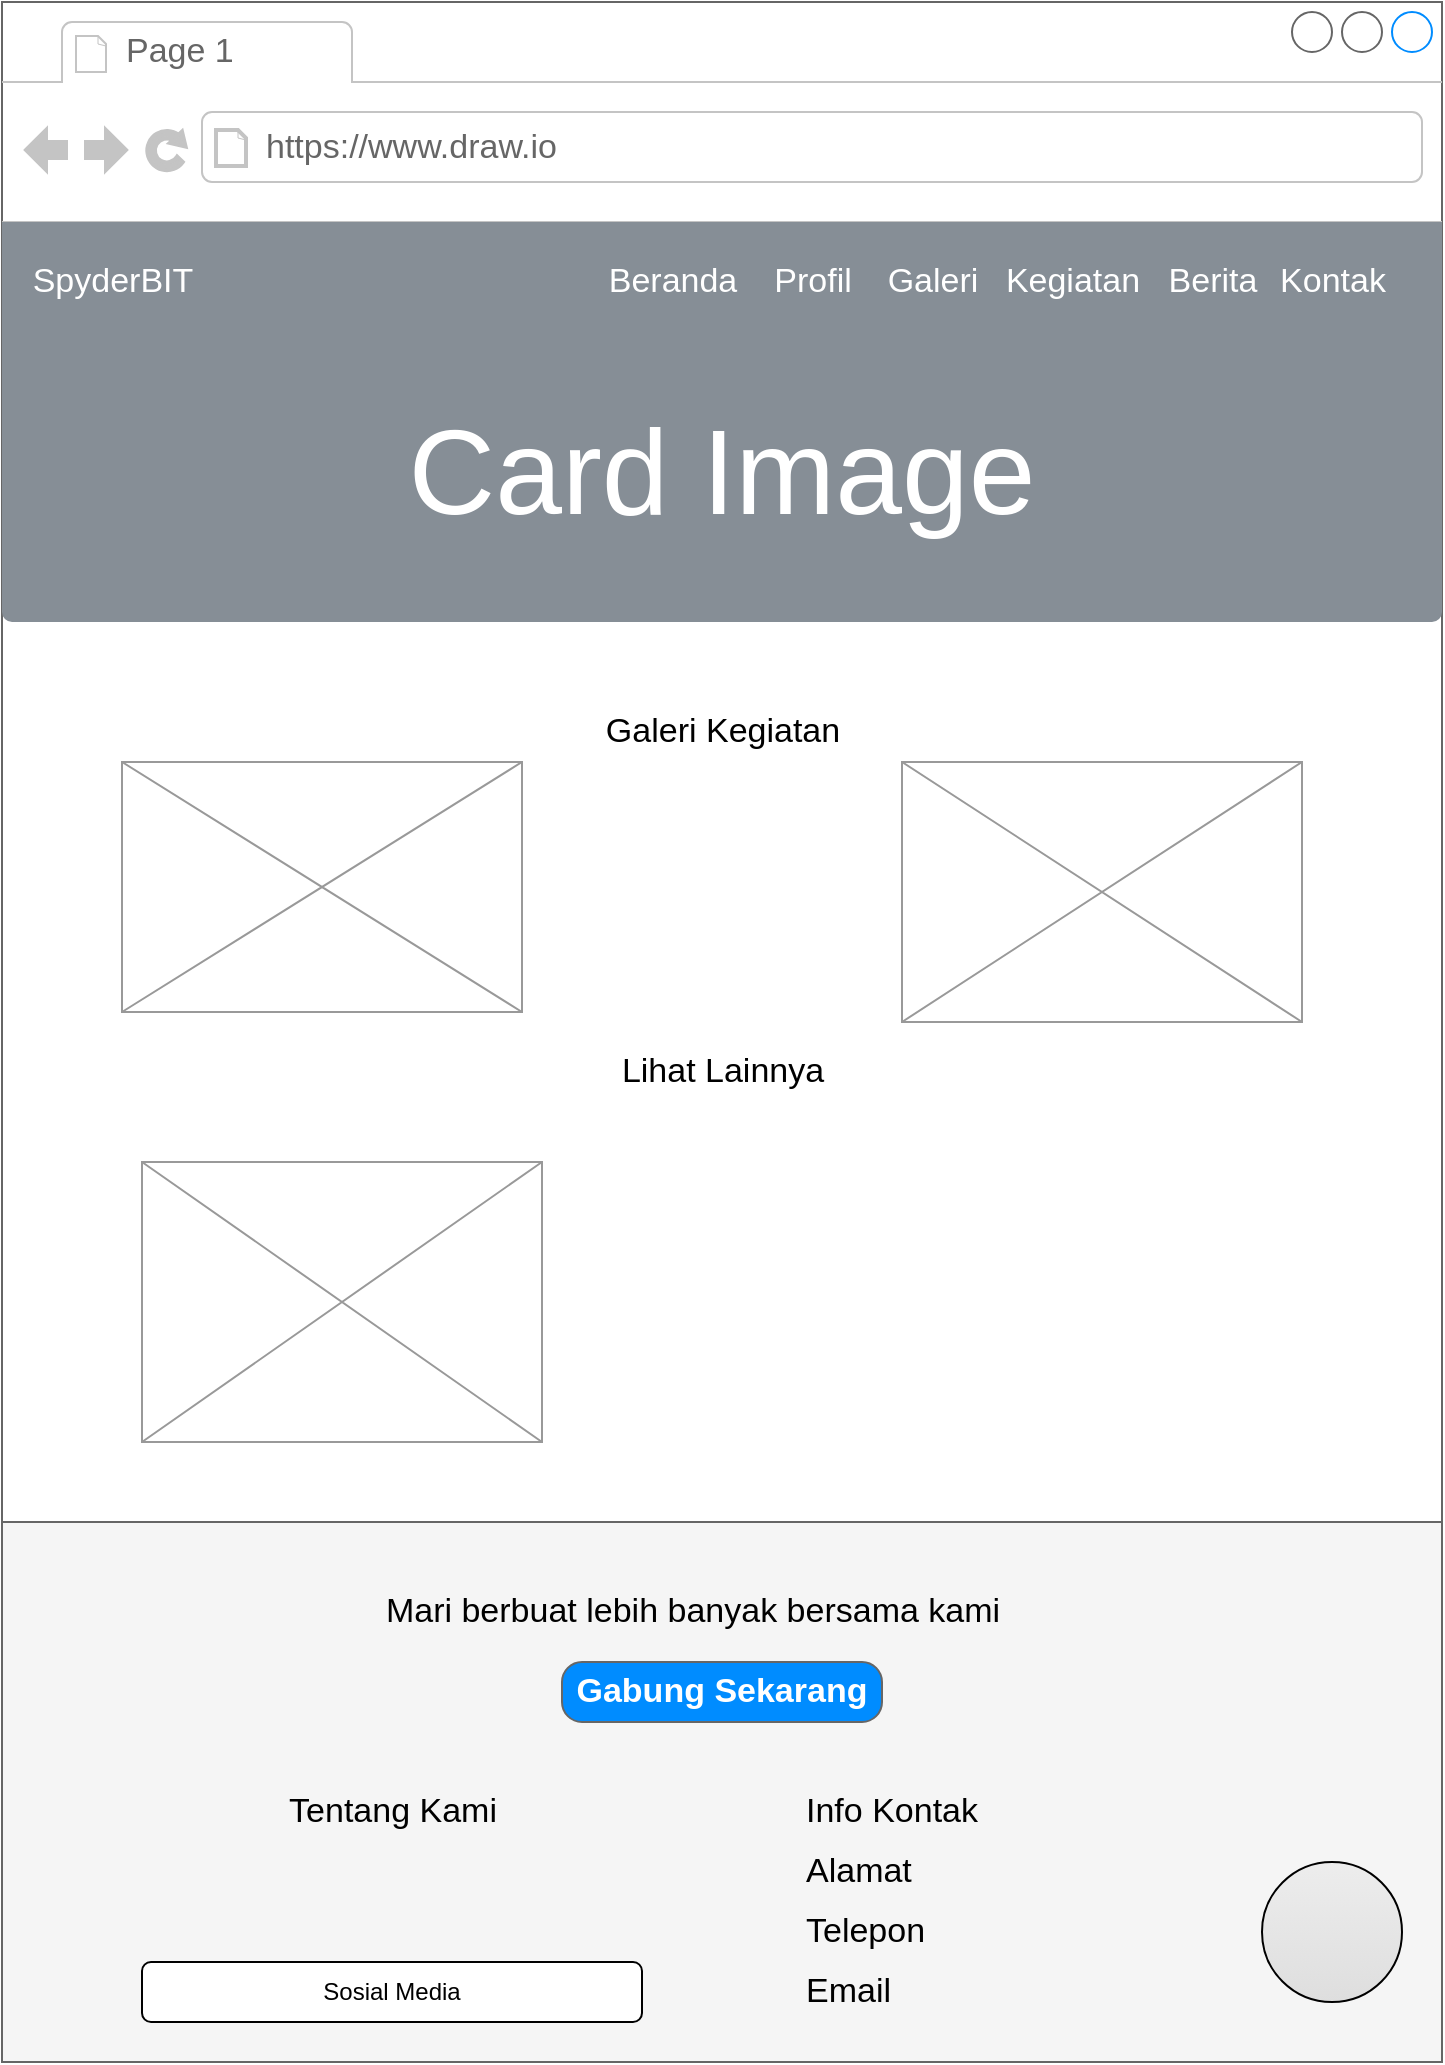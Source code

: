 <mxfile version="21.3.7" type="github">
  <diagram name="Page-1" id="ZanTFDjHVohN3oBrqNSO">
    <mxGraphModel dx="1257" dy="706" grid="1" gridSize="10" guides="1" tooltips="1" connect="1" arrows="1" fold="1" page="1" pageScale="1" pageWidth="850" pageHeight="1100" math="0" shadow="0">
      <root>
        <mxCell id="0" />
        <mxCell id="1" parent="0" />
        <mxCell id="8UCVUKHjYt9TgeEojVH4-1" value="" style="strokeWidth=1;shadow=0;dashed=0;align=center;html=1;shape=mxgraph.mockup.containers.browserWindow;rSize=0;strokeColor=#666666;strokeColor2=#008cff;strokeColor3=#c4c4c4;mainText=,;recursiveResize=0;" vertex="1" parent="1">
          <mxGeometry x="80" y="60" width="720" height="1030" as="geometry" />
        </mxCell>
        <mxCell id="8UCVUKHjYt9TgeEojVH4-2" value="Page 1" style="strokeWidth=1;shadow=0;dashed=0;align=center;html=1;shape=mxgraph.mockup.containers.anchor;fontSize=17;fontColor=#666666;align=left;whiteSpace=wrap;" vertex="1" parent="8UCVUKHjYt9TgeEojVH4-1">
          <mxGeometry x="60" y="12" width="110" height="26" as="geometry" />
        </mxCell>
        <mxCell id="8UCVUKHjYt9TgeEojVH4-3" value="https://www.draw.io" style="strokeWidth=1;shadow=0;dashed=0;align=center;html=1;shape=mxgraph.mockup.containers.anchor;rSize=0;fontSize=17;fontColor=#666666;align=left;" vertex="1" parent="8UCVUKHjYt9TgeEojVH4-1">
          <mxGeometry x="130" y="60" width="250" height="26" as="geometry" />
        </mxCell>
        <mxCell id="8UCVUKHjYt9TgeEojVH4-4" value="Card Image" style="html=1;shadow=0;dashed=0;shape=mxgraph.bootstrap.rrect;rSize=5;strokeColor=none;html=1;whiteSpace=wrap;fillColor=#868E96;fontColor=#ffffff;verticalAlign=middle;align=center;spacing=20;fontSize=60;" vertex="1" parent="8UCVUKHjYt9TgeEojVH4-1">
          <mxGeometry y="160" width="720" height="150" as="geometry" />
        </mxCell>
        <mxCell id="8UCVUKHjYt9TgeEojVH4-6" value="" style="rounded=0;whiteSpace=wrap;html=1;strokeColor=none;fillColor=#868e96;" vertex="1" parent="8UCVUKHjYt9TgeEojVH4-1">
          <mxGeometry y="110" width="720" height="60" as="geometry" />
        </mxCell>
        <mxCell id="8UCVUKHjYt9TgeEojVH4-7" value="SpyderBIT" style="shape=rectangle;strokeColor=none;fillColor=none;linkText=;fontSize=17;fontColor=#ffffff;fontStyle=0;html=1;align=center;" vertex="1" parent="8UCVUKHjYt9TgeEojVH4-1">
          <mxGeometry x="20" y="125" width="70" height="30" as="geometry" />
        </mxCell>
        <mxCell id="8UCVUKHjYt9TgeEojVH4-8" value="Beranda" style="shape=rectangle;strokeColor=none;fillColor=none;linkText=;fontSize=17;fontColor=#ffffff;fontStyle=0;html=1;align=center;" vertex="1" parent="8UCVUKHjYt9TgeEojVH4-1">
          <mxGeometry x="300" y="125" width="70" height="30" as="geometry" />
        </mxCell>
        <mxCell id="8UCVUKHjYt9TgeEojVH4-9" value="Profil" style="shape=rectangle;strokeColor=none;fillColor=none;linkText=;fontSize=17;fontColor=#ffffff;fontStyle=0;html=1;align=center;" vertex="1" parent="8UCVUKHjYt9TgeEojVH4-1">
          <mxGeometry x="370" y="125" width="70" height="30" as="geometry" />
        </mxCell>
        <mxCell id="8UCVUKHjYt9TgeEojVH4-10" value="Galeri" style="shape=rectangle;strokeColor=none;fillColor=none;linkText=;fontSize=17;fontColor=#ffffff;fontStyle=0;html=1;align=center;" vertex="1" parent="8UCVUKHjYt9TgeEojVH4-1">
          <mxGeometry x="430" y="125" width="70" height="30" as="geometry" />
        </mxCell>
        <mxCell id="8UCVUKHjYt9TgeEojVH4-12" value="Kegiatan" style="shape=rectangle;strokeColor=none;fillColor=none;linkText=;fontSize=17;fontColor=#ffffff;fontStyle=0;html=1;align=center;" vertex="1" parent="8UCVUKHjYt9TgeEojVH4-1">
          <mxGeometry x="500" y="125" width="70" height="30" as="geometry" />
        </mxCell>
        <mxCell id="8UCVUKHjYt9TgeEojVH4-13" value="Berita" style="shape=rectangle;strokeColor=none;fillColor=none;linkText=;fontSize=17;fontColor=#ffffff;fontStyle=0;html=1;align=center;" vertex="1" parent="8UCVUKHjYt9TgeEojVH4-1">
          <mxGeometry x="570" y="125" width="70" height="30" as="geometry" />
        </mxCell>
        <mxCell id="8UCVUKHjYt9TgeEojVH4-14" value="Kontak" style="shape=rectangle;strokeColor=none;fillColor=none;linkText=;fontSize=17;fontColor=#ffffff;fontStyle=0;html=1;align=center;" vertex="1" parent="8UCVUKHjYt9TgeEojVH4-1">
          <mxGeometry x="630" y="125" width="70" height="30" as="geometry" />
        </mxCell>
        <mxCell id="8UCVUKHjYt9TgeEojVH4-15" value="" style="verticalLabelPosition=bottom;shadow=0;dashed=0;align=center;html=1;verticalAlign=top;strokeWidth=1;shape=mxgraph.mockup.graphics.simpleIcon;strokeColor=#999999;" vertex="1" parent="8UCVUKHjYt9TgeEojVH4-1">
          <mxGeometry x="60" y="380" width="200" height="125" as="geometry" />
        </mxCell>
        <mxCell id="8UCVUKHjYt9TgeEojVH4-16" value="" style="verticalLabelPosition=bottom;shadow=0;dashed=0;align=center;html=1;verticalAlign=top;strokeWidth=1;shape=mxgraph.mockup.graphics.simpleIcon;strokeColor=#999999;" vertex="1" parent="8UCVUKHjYt9TgeEojVH4-1">
          <mxGeometry x="450" y="380" width="200" height="130" as="geometry" />
        </mxCell>
        <mxCell id="8UCVUKHjYt9TgeEojVH4-17" value="&lt;font color=&quot;#000000&quot;&gt;Galeri Kegiatan&lt;/font&gt;" style="shape=rectangle;strokeColor=none;fillColor=none;linkText=;fontSize=17;fontColor=#ffffff;fontStyle=0;html=1;align=center;" vertex="1" parent="8UCVUKHjYt9TgeEojVH4-1">
          <mxGeometry x="280" y="350" width="160" height="30" as="geometry" />
        </mxCell>
        <mxCell id="8UCVUKHjYt9TgeEojVH4-18" value="&lt;font color=&quot;#000000&quot;&gt;Lihat Lainnya&lt;/font&gt;" style="shape=rectangle;strokeColor=none;fillColor=none;linkText=;fontSize=17;fontColor=#ffffff;fontStyle=0;html=1;align=center;" vertex="1" parent="8UCVUKHjYt9TgeEojVH4-1">
          <mxGeometry x="280" y="520" width="160" height="30" as="geometry" />
        </mxCell>
        <mxCell id="8UCVUKHjYt9TgeEojVH4-19" value="" style="verticalLabelPosition=bottom;shadow=0;dashed=0;align=center;html=1;verticalAlign=top;strokeWidth=1;shape=mxgraph.mockup.graphics.simpleIcon;strokeColor=#999999;" vertex="1" parent="8UCVUKHjYt9TgeEojVH4-1">
          <mxGeometry x="70" y="580" width="200" height="140" as="geometry" />
        </mxCell>
        <mxCell id="8UCVUKHjYt9TgeEojVH4-20" value="" style="rounded=0;whiteSpace=wrap;html=1;fillColor=#f5f5f5;strokeColor=#666666;fontColor=#333333;" vertex="1" parent="8UCVUKHjYt9TgeEojVH4-1">
          <mxGeometry y="760" width="720" height="270" as="geometry" />
        </mxCell>
        <mxCell id="8UCVUKHjYt9TgeEojVH4-21" value="Gabung Sekarang" style="strokeWidth=1;shadow=0;dashed=0;align=center;html=1;shape=mxgraph.mockup.buttons.button;strokeColor=#666666;fontColor=#ffffff;mainText=;buttonStyle=round;fontSize=17;fontStyle=1;fillColor=#008cff;whiteSpace=wrap;" vertex="1" parent="8UCVUKHjYt9TgeEojVH4-1">
          <mxGeometry x="280" y="830" width="160" height="30" as="geometry" />
        </mxCell>
        <mxCell id="8UCVUKHjYt9TgeEojVH4-22" value="&lt;font color=&quot;#000000&quot;&gt;Mari berbuat lebih banyak bersama kami&lt;/font&gt;" style="shape=rectangle;strokeColor=none;fillColor=none;linkText=;fontSize=17;fontColor=#ffffff;fontStyle=0;html=1;align=center;" vertex="1" parent="8UCVUKHjYt9TgeEojVH4-1">
          <mxGeometry x="170" y="790" width="350" height="30" as="geometry" />
        </mxCell>
        <mxCell id="8UCVUKHjYt9TgeEojVH4-23" value="&lt;font color=&quot;#000000&quot;&gt;Tentang Kami&lt;/font&gt;" style="shape=rectangle;strokeColor=none;fillColor=none;linkText=;fontSize=17;fontColor=#ffffff;fontStyle=0;html=1;align=center;" vertex="1" parent="8UCVUKHjYt9TgeEojVH4-1">
          <mxGeometry x="20" y="890" width="350" height="30" as="geometry" />
        </mxCell>
        <mxCell id="8UCVUKHjYt9TgeEojVH4-24" value="&lt;font color=&quot;#000000&quot;&gt;Info Kontak&lt;/font&gt;" style="shape=rectangle;strokeColor=none;fillColor=none;linkText=;fontSize=17;fontColor=#ffffff;fontStyle=0;html=1;align=left;" vertex="1" parent="8UCVUKHjYt9TgeEojVH4-1">
          <mxGeometry x="400" y="890" width="310" height="30" as="geometry" />
        </mxCell>
        <mxCell id="8UCVUKHjYt9TgeEojVH4-25" value="" style="html=1;shadow=0;dashed=0;shape=mxgraph.bootstrap.radioButton2;labelPosition=right;verticalLabelPosition=middle;align=left;verticalAlign=middle;gradientColor=#DEDEDE;fillColor=#EDEDED;checked=0;spacing=5;checkedFill=#0085FC;checkedStroke=#ffffff;sketch=0;" vertex="1" parent="8UCVUKHjYt9TgeEojVH4-1">
          <mxGeometry x="630" y="930" width="70" height="70" as="geometry" />
        </mxCell>
        <mxCell id="8UCVUKHjYt9TgeEojVH4-26" value="&lt;font color=&quot;#000000&quot;&gt;Alamat&lt;/font&gt;" style="shape=rectangle;strokeColor=none;fillColor=none;linkText=;fontSize=17;fontColor=#ffffff;fontStyle=0;html=1;align=left;" vertex="1" parent="8UCVUKHjYt9TgeEojVH4-1">
          <mxGeometry x="400" y="920" width="130" height="30" as="geometry" />
        </mxCell>
        <mxCell id="8UCVUKHjYt9TgeEojVH4-27" value="&lt;font color=&quot;#000000&quot;&gt;Telepon&lt;/font&gt;" style="shape=rectangle;strokeColor=none;fillColor=none;linkText=;fontSize=17;fontColor=#ffffff;fontStyle=0;html=1;align=left;" vertex="1" parent="8UCVUKHjYt9TgeEojVH4-1">
          <mxGeometry x="400" y="950" width="130" height="30" as="geometry" />
        </mxCell>
        <mxCell id="8UCVUKHjYt9TgeEojVH4-28" value="&lt;font color=&quot;#000000&quot;&gt;Email&lt;/font&gt;" style="shape=rectangle;strokeColor=none;fillColor=none;linkText=;fontSize=17;fontColor=#ffffff;fontStyle=0;html=1;align=left;" vertex="1" parent="8UCVUKHjYt9TgeEojVH4-1">
          <mxGeometry x="400" y="980" width="130" height="30" as="geometry" />
        </mxCell>
        <mxCell id="8UCVUKHjYt9TgeEojVH4-29" value="Sosial Media" style="rounded=1;whiteSpace=wrap;html=1;" vertex="1" parent="8UCVUKHjYt9TgeEojVH4-1">
          <mxGeometry x="70" y="980" width="250" height="30" as="geometry" />
        </mxCell>
      </root>
    </mxGraphModel>
  </diagram>
</mxfile>
